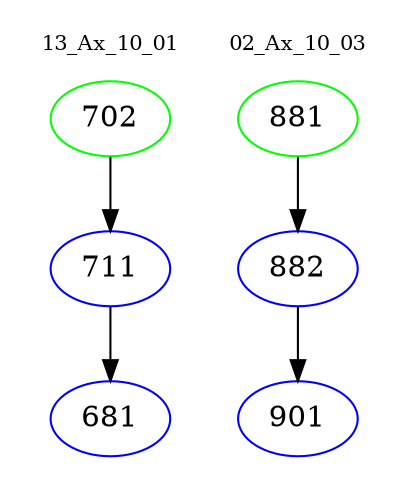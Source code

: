 digraph{
subgraph cluster_0 {
color = white
label = "13_Ax_10_01";
fontsize=10;
T0_702 [label="702", color="green"]
T0_702 -> T0_711 [color="black"]
T0_711 [label="711", color="blue"]
T0_711 -> T0_681 [color="black"]
T0_681 [label="681", color="blue"]
}
subgraph cluster_1 {
color = white
label = "02_Ax_10_03";
fontsize=10;
T1_881 [label="881", color="green"]
T1_881 -> T1_882 [color="black"]
T1_882 [label="882", color="blue"]
T1_882 -> T1_901 [color="black"]
T1_901 [label="901", color="blue"]
}
}
